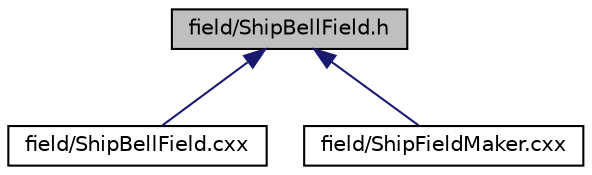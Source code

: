digraph "field/ShipBellField.h"
{
 // LATEX_PDF_SIZE
  edge [fontname="Helvetica",fontsize="10",labelfontname="Helvetica",labelfontsize="10"];
  node [fontname="Helvetica",fontsize="10",shape=record];
  Node1 [label="field/ShipBellField.h",height=0.2,width=0.4,color="black", fillcolor="grey75", style="filled", fontcolor="black",tooltip=" "];
  Node1 -> Node2 [dir="back",color="midnightblue",fontsize="10",style="solid",fontname="Helvetica"];
  Node2 [label="field/ShipBellField.cxx",height=0.2,width=0.4,color="black", fillcolor="white", style="filled",URL="$ShipBellField_8cxx.html",tooltip=" "];
  Node1 -> Node3 [dir="back",color="midnightblue",fontsize="10",style="solid",fontname="Helvetica"];
  Node3 [label="field/ShipFieldMaker.cxx",height=0.2,width=0.4,color="black", fillcolor="white", style="filled",URL="$ShipFieldMaker_8cxx.html",tooltip=" "];
}
